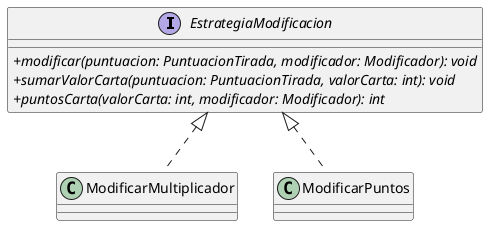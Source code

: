 @startuml
skinparam classAttributeIconSize 0

interface EstrategiaModificacion {
    {abstract}+modificar(puntuacion: PuntuacionTirada, modificador: Modificador): void
    {abstract}+sumarValorCarta(puntuacion: PuntuacionTirada, valorCarta: int): void
    {abstract}+puntosCarta(valorCarta: int, modificador: Modificador): int
}

class ModificarMultiplicador
class ModificarPuntos

EstrategiaModificacion <|.. ModificarMultiplicador
EstrategiaModificacion <|.. ModificarPuntos
@enduml